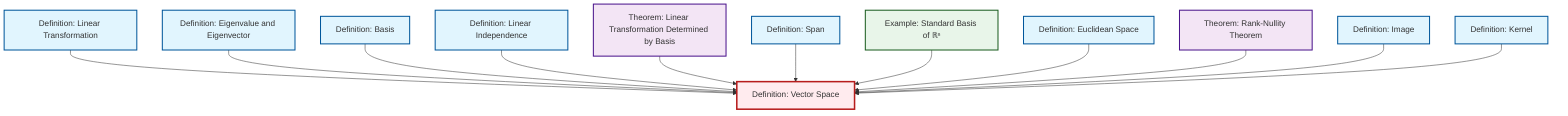 graph TD
    classDef definition fill:#e1f5fe,stroke:#01579b,stroke-width:2px
    classDef theorem fill:#f3e5f5,stroke:#4a148c,stroke-width:2px
    classDef axiom fill:#fff3e0,stroke:#e65100,stroke-width:2px
    classDef example fill:#e8f5e9,stroke:#1b5e20,stroke-width:2px
    classDef current fill:#ffebee,stroke:#b71c1c,stroke-width:3px
    def-span["Definition: Span"]:::definition
    def-image["Definition: Image"]:::definition
    def-linear-transformation["Definition: Linear Transformation"]:::definition
    ex-standard-basis-rn["Example: Standard Basis of ℝⁿ"]:::example
    def-kernel["Definition: Kernel"]:::definition
    def-linear-independence["Definition: Linear Independence"]:::definition
    def-basis["Definition: Basis"]:::definition
    def-eigenvalue-eigenvector["Definition: Eigenvalue and Eigenvector"]:::definition
    def-vector-space["Definition: Vector Space"]:::definition
    def-euclidean-space["Definition: Euclidean Space"]:::definition
    thm-rank-nullity["Theorem: Rank-Nullity Theorem"]:::theorem
    thm-linear-transformation-basis["Theorem: Linear Transformation Determined by Basis"]:::theorem
    def-linear-transformation --> def-vector-space
    def-eigenvalue-eigenvector --> def-vector-space
    def-basis --> def-vector-space
    def-linear-independence --> def-vector-space
    thm-linear-transformation-basis --> def-vector-space
    def-span --> def-vector-space
    ex-standard-basis-rn --> def-vector-space
    def-euclidean-space --> def-vector-space
    thm-rank-nullity --> def-vector-space
    def-image --> def-vector-space
    def-kernel --> def-vector-space
    class def-vector-space current